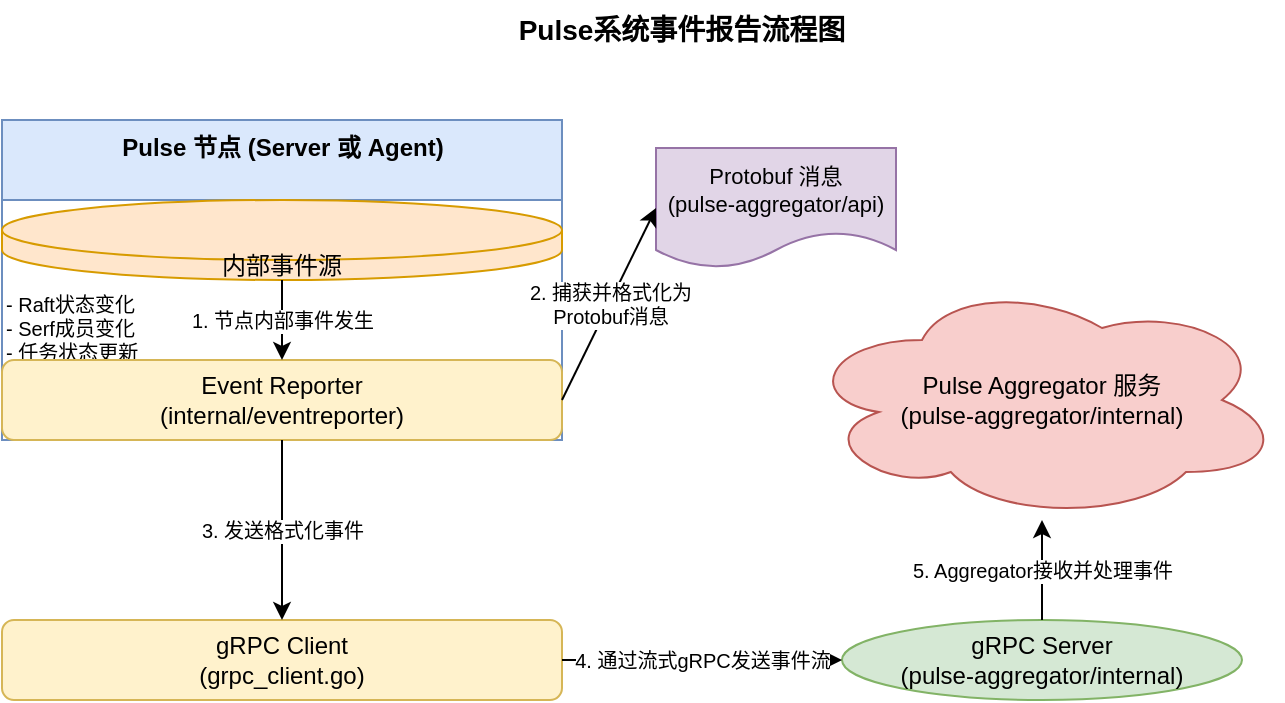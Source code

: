 <mxfile version="26.2.14">
  <diagram name="Event Reporting Flow" id="kXkpbgbRy_-RQq-wQJEX">
    <mxGraphModel dx="969" dy="178" grid="0" gridSize="10" guides="1" tooltips="1" connect="1" arrows="1" fold="1" page="0" pageScale="1" pageWidth="850" pageHeight="1100" math="0" shadow="0">
      <root>
        <mxCell id="0" />
        <mxCell id="1" parent="0" />
        <mxCell id="Jd2bwjEsFiMkGlKH9jGw-29" value="Pulse 节点 (Server 或 Agent)" style="swimlane;fontStyle=1;align=center;verticalAlign=top;childLayout=stackLayout;horizontal=1;startSize=40;horizontalStack=0;resizeParent=1;resizeParentMax=0;resizeLast=0;collapsible=0;marginBottom=0;html=1;fillColor=#dae8fc;strokeColor=#6c8ebf;" vertex="1" parent="1">
          <mxGeometry x="71" y="785" width="280" height="160" as="geometry" />
        </mxCell>
        <mxCell id="Jd2bwjEsFiMkGlKH9jGw-30" value="内部事件源" style="shape=cylinder3;whiteSpace=wrap;html=1;boundedLbl=1;backgroundOutline=1;size=15;fontSize=12;fillColor=#ffe6cc;strokeColor=#d79b00;" vertex="1" parent="Jd2bwjEsFiMkGlKH9jGw-29">
          <mxGeometry y="40" width="280" height="40" as="geometry" />
        </mxCell>
        <mxCell id="Jd2bwjEsFiMkGlKH9jGw-31" value="- Raft状态变化&#xa;- Serf成员变化&#xa;- 任务状态更新" style="text;html=1;strokeColor=none;fillColor=none;align=left;verticalAlign=top;whiteSpace=wrap;rounded=0;fontSize=10;" vertex="1" parent="Jd2bwjEsFiMkGlKH9jGw-29">
          <mxGeometry y="80" width="280" height="40" as="geometry" />
        </mxCell>
        <mxCell id="Jd2bwjEsFiMkGlKH9jGw-32" value="Event Reporter&#xa;(internal/eventreporter)" style="rounded=1;whiteSpace=wrap;html=1;fontSize=12;glass=0;strokeWidth=1;shadow=0;fillColor=#fff2cc;strokeColor=#d6b656;" vertex="1" parent="Jd2bwjEsFiMkGlKH9jGw-29">
          <mxGeometry y="120" width="280" height="40" as="geometry" />
        </mxCell>
        <mxCell id="Jd2bwjEsFiMkGlKH9jGw-33" value="gRPC Client&#xa;(grpc_client.go)" style="rounded=1;whiteSpace=wrap;html=1;fontSize=12;glass=0;strokeWidth=1;shadow=0;fillColor=#fff2cc;strokeColor=#d6b656;" vertex="1" parent="1">
          <mxGeometry x="71" y="1035" width="280" height="40" as="geometry" />
        </mxCell>
        <mxCell id="Jd2bwjEsFiMkGlKH9jGw-34" value="Pulse Aggregator 服务&#xa;(pulse-aggregator/internal)" style="shape=cloud;whiteSpace=wrap;html=1;fontSize=12;fillColor=#f8cecc;strokeColor=#b85450;" vertex="1" parent="1">
          <mxGeometry x="471" y="865" width="240" height="120" as="geometry" />
        </mxCell>
        <mxCell id="Jd2bwjEsFiMkGlKH9jGw-35" value="gRPC Server&#xa;(pulse-aggregator/internal)" style="ellipse;whiteSpace=wrap;html=1;fontSize=12;aspect=fixed;fillColor=#d5e8d4;strokeColor=#82b366;" vertex="1" parent="1">
          <mxGeometry x="491" y="1035" width="200" height="40" as="geometry" />
        </mxCell>
        <mxCell id="Jd2bwjEsFiMkGlKH9jGw-36" value="Protobuf 消息&#xa;(pulse-aggregator/api)" style="shape=document;whiteSpace=wrap;html=1;boundedLbl=1;fontSize=11;fillColor=#e1d5e7;strokeColor=#9673a6;" vertex="1" parent="1">
          <mxGeometry x="398" y="799" width="120" height="60" as="geometry" />
        </mxCell>
        <mxCell id="Jd2bwjEsFiMkGlKH9jGw-37" value="1. 节点内部事件发生" style="endArrow=classic;html=1;rounded=0;exitX=0.5;exitY=1;exitDx=0;exitDy=0;entryX=0.5;entryY=0;entryDx=0;entryDy=0;fontSize=10;" edge="1" parent="1" source="Jd2bwjEsFiMkGlKH9jGw-30" target="Jd2bwjEsFiMkGlKH9jGw-32">
          <mxGeometry width="50" height="50" relative="1" as="geometry">
            <mxPoint x="171" y="875" as="sourcePoint" />
            <mxPoint x="171" y="925" as="targetPoint" />
          </mxGeometry>
        </mxCell>
        <mxCell id="Jd2bwjEsFiMkGlKH9jGw-38" value="2. 捕获并格式化为&#xa;Protobuf消息" style="endArrow=classic;html=1;rounded=0;exitX=1;exitY=0.5;exitDx=0;exitDy=0;entryX=0;entryY=0.5;entryDx=0;entryDy=0;fontSize=10;" edge="1" parent="1" source="Jd2bwjEsFiMkGlKH9jGw-32" target="Jd2bwjEsFiMkGlKH9jGw-36">
          <mxGeometry width="50" height="50" relative="1" as="geometry">
            <mxPoint x="211" y="965" as="sourcePoint" />
            <mxPoint x="261" y="965" as="targetPoint" />
          </mxGeometry>
        </mxCell>
        <mxCell id="Jd2bwjEsFiMkGlKH9jGw-39" value="3. 发送格式化事件" style="endArrow=classic;html=1;rounded=0;exitX=0.5;exitY=1;exitDx=0;exitDy=0;entryX=0.5;entryY=0;entryDx=0;entryDy=0;fontSize=10;" edge="1" parent="1" source="Jd2bwjEsFiMkGlKH9jGw-32" target="Jd2bwjEsFiMkGlKH9jGw-33">
          <mxGeometry width="50" height="50" relative="1" as="geometry">
            <mxPoint x="171" y="995" as="sourcePoint" />
            <mxPoint x="171" y="1045" as="targetPoint" />
          </mxGeometry>
        </mxCell>
        <mxCell id="Jd2bwjEsFiMkGlKH9jGw-40" value="4. 通过流式gRPC发送事件流" style="endArrow=classic;html=1;rounded=0;exitX=1;exitY=0.5;exitDx=0;exitDy=0;entryX=0;entryY=0.5;entryDx=0;entryDy=0;fontSize=10;" edge="1" parent="1" source="Jd2bwjEsFiMkGlKH9jGw-33" target="Jd2bwjEsFiMkGlKH9jGw-35">
          <mxGeometry width="50" height="50" relative="1" as="geometry">
            <mxPoint x="371" y="1055" as="sourcePoint" />
            <mxPoint x="481" y="1055" as="targetPoint" />
            <Array as="points">
              <mxPoint x="411" y="1055" />
            </Array>
          </mxGeometry>
        </mxCell>
        <mxCell id="Jd2bwjEsFiMkGlKH9jGw-41" value="5. Aggregator接收并处理事件" style="endArrow=classic;html=1;rounded=0;exitX=0.5;exitY=0;exitDx=0;exitDy=0;entryX=0.5;entryY=1;entryDx=0;entryDy=0;fontSize=10;" edge="1" parent="1" source="Jd2bwjEsFiMkGlKH9jGw-35" target="Jd2bwjEsFiMkGlKH9jGw-34">
          <mxGeometry width="50" height="50" relative="1" as="geometry">
            <mxPoint x="591" y="1025" as="sourcePoint" />
            <mxPoint x="591" y="985" as="targetPoint" />
          </mxGeometry>
        </mxCell>
        <mxCell id="Jd2bwjEsFiMkGlKH9jGw-42" value="Pulse系统事件报告流程图" style="text;html=1;strokeColor=none;fillColor=none;align=center;verticalAlign=middle;whiteSpace=wrap;rounded=0;fontSize=14;fontStyle=1" vertex="1" parent="1">
          <mxGeometry x="271" y="725" width="280" height="30" as="geometry" />
        </mxCell>
      </root>
    </mxGraphModel>
  </diagram>
</mxfile>
